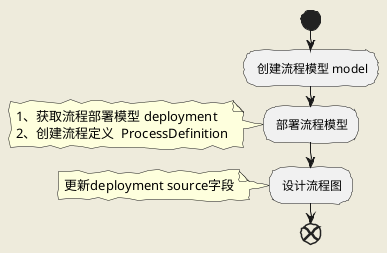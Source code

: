 @startuml
skinparam handwritten true
skinparam backgroundColor #EEEBDC
skinparam actorStyle hollow

start
: 创建流程模型 model;
: 部署流程模型;
note left
    1、获取流程部署模型 deployment
    2、创建流程定义  ProcessDefinition
end note
: 设计流程图;
note left: 更新deployment source字段

end
@enduml
